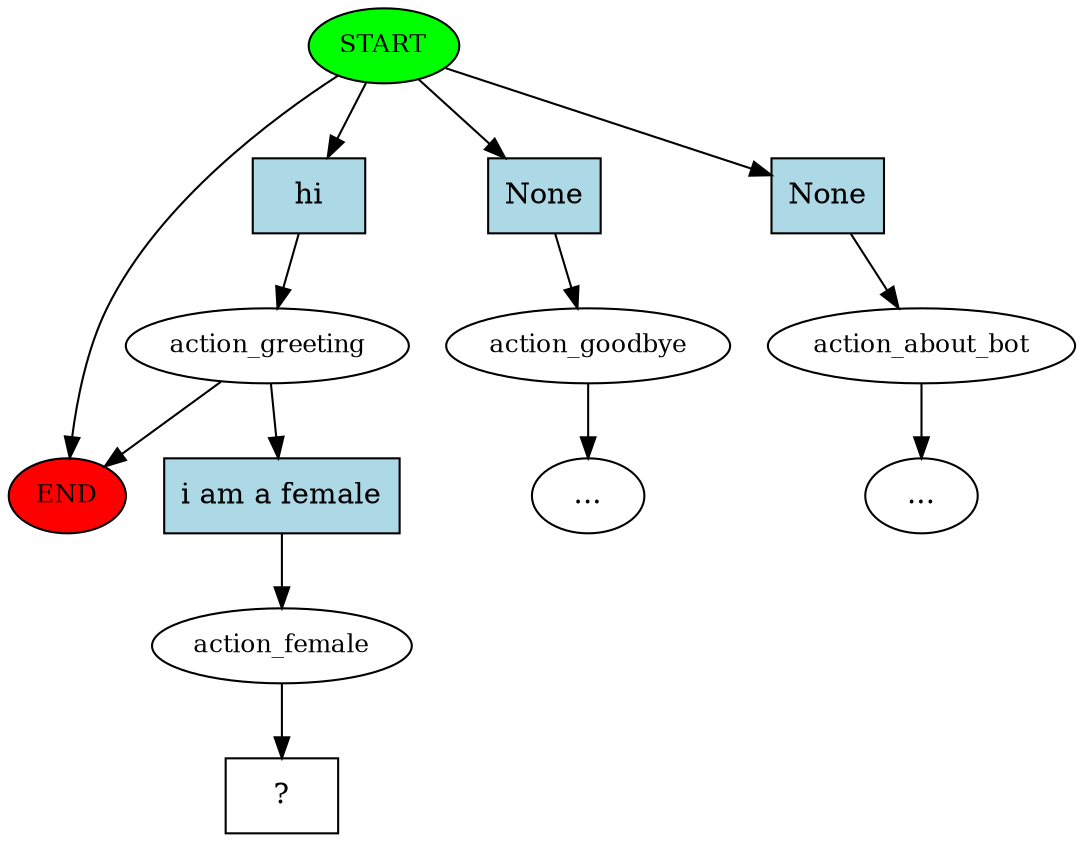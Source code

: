 digraph  {
0 [class="start active", fillcolor=green, fontsize=12, label=START, style=filled];
"-1" [class=end, fillcolor=red, fontsize=12, label=END, style=filled];
1 [class=active, fontsize=12, label=action_greeting];
2 [class="", fontsize=12, label=action_goodbye];
"-3" [class=ellipsis, label="..."];
3 [class="", fontsize=12, label=action_about_bot];
"-4" [class=ellipsis, label="..."];
5 [class=active, fontsize=12, label=action_female];
6 [class="intent dashed active", label="  ?  ", shape=rect];
7 [class="intent active", fillcolor=lightblue, label=hi, shape=rect, style=filled];
8 [class=intent, fillcolor=lightblue, label=None, shape=rect, style=filled];
9 [class=intent, fillcolor=lightblue, label=None, shape=rect, style=filled];
10 [class="intent active", fillcolor=lightblue, label="i am a female", shape=rect, style=filled];
0 -> "-1"  [class="", key=NONE, label=""];
0 -> 7  [class=active, key=0];
0 -> 8  [class="", key=0];
0 -> 9  [class="", key=0];
1 -> "-1"  [class="", key=NONE, label=""];
1 -> 10  [class=active, key=0];
2 -> "-3"  [class="", key=NONE, label=""];
3 -> "-4"  [class="", key=NONE, label=""];
5 -> 6  [class=active, key=NONE, label=""];
7 -> 1  [class=active, key=0];
8 -> 2  [class="", key=0];
9 -> 3  [class="", key=0];
10 -> 5  [class=active, key=0];
}

